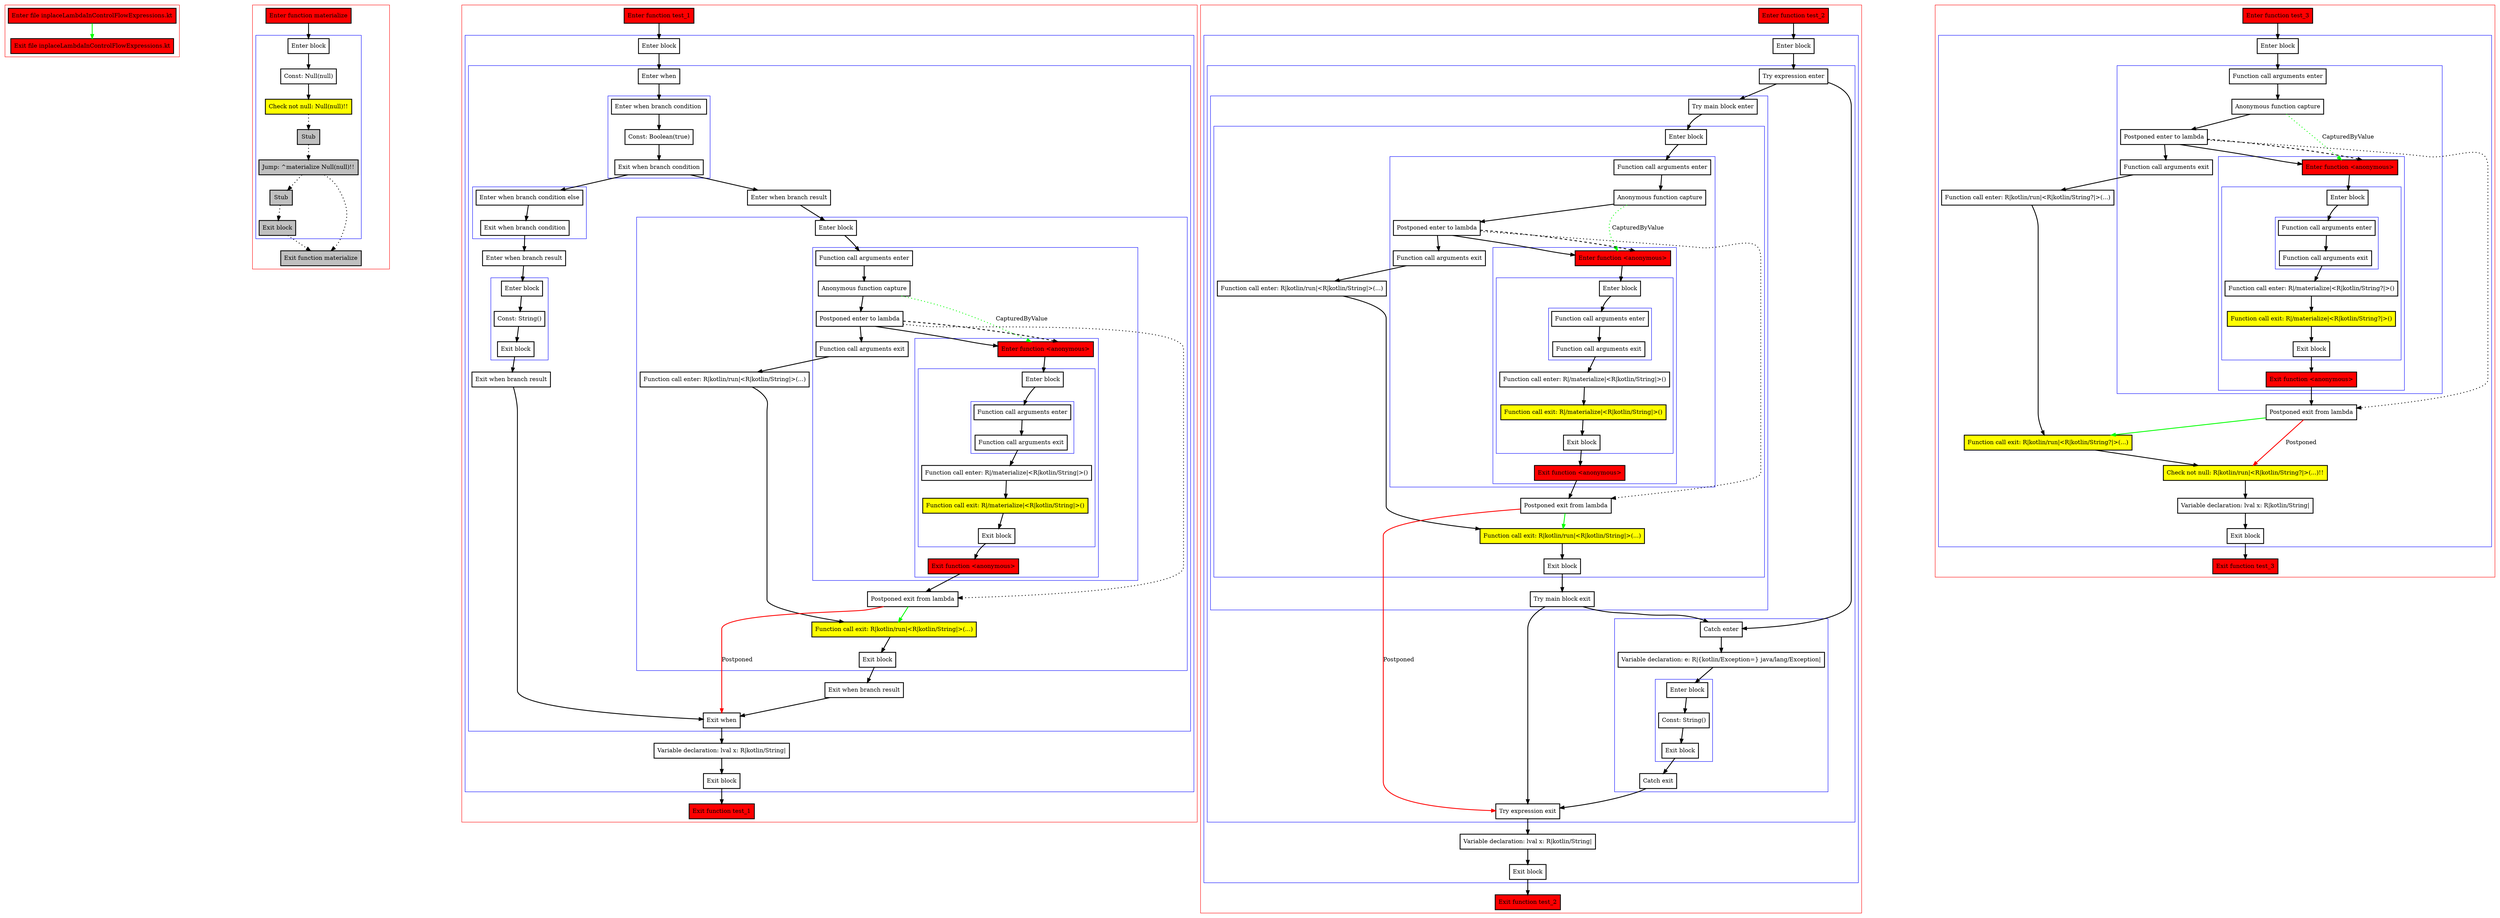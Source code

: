 digraph inplaceLambdaInControlFlowExpressions_kt {
    graph [nodesep=3]
    node [shape=box penwidth=2]
    edge [penwidth=2]

    subgraph cluster_0 {
        color=red
        0 [label="Enter file inplaceLambdaInControlFlowExpressions.kt" style="filled" fillcolor=red];
        1 [label="Exit file inplaceLambdaInControlFlowExpressions.kt" style="filled" fillcolor=red];
    }
    0 -> {1} [color=green];

    subgraph cluster_1 {
        color=red
        2 [label="Enter function materialize" style="filled" fillcolor=red];
        subgraph cluster_2 {
            color=blue
            3 [label="Enter block"];
            4 [label="Const: Null(null)"];
            5 [label="Check not null: Null(null)!!" style="filled" fillcolor=yellow];
            6 [label="Stub" style="filled" fillcolor=gray];
            7 [label="Jump: ^materialize Null(null)!!" style="filled" fillcolor=gray];
            8 [label="Stub" style="filled" fillcolor=gray];
            9 [label="Exit block" style="filled" fillcolor=gray];
        }
        10 [label="Exit function materialize" style="filled" fillcolor=gray];
    }
    2 -> {3};
    3 -> {4};
    4 -> {5};
    5 -> {6} [style=dotted];
    6 -> {7} [style=dotted];
    7 -> {8 10} [style=dotted];
    8 -> {9} [style=dotted];
    9 -> {10} [style=dotted];

    subgraph cluster_3 {
        color=red
        11 [label="Enter function test_1" style="filled" fillcolor=red];
        subgraph cluster_4 {
            color=blue
            12 [label="Enter block"];
            subgraph cluster_5 {
                color=blue
                13 [label="Enter when"];
                subgraph cluster_6 {
                    color=blue
                    14 [label="Enter when branch condition "];
                    15 [label="Const: Boolean(true)"];
                    16 [label="Exit when branch condition"];
                }
                subgraph cluster_7 {
                    color=blue
                    17 [label="Enter when branch condition else"];
                    18 [label="Exit when branch condition"];
                }
                19 [label="Enter when branch result"];
                subgraph cluster_8 {
                    color=blue
                    20 [label="Enter block"];
                    21 [label="Const: String()"];
                    22 [label="Exit block"];
                }
                23 [label="Exit when branch result"];
                24 [label="Enter when branch result"];
                subgraph cluster_9 {
                    color=blue
                    25 [label="Enter block"];
                    subgraph cluster_10 {
                        color=blue
                        26 [label="Function call arguments enter"];
                        27 [label="Anonymous function capture"];
                        28 [label="Postponed enter to lambda"];
                        subgraph cluster_11 {
                            color=blue
                            29 [label="Enter function <anonymous>" style="filled" fillcolor=red];
                            subgraph cluster_12 {
                                color=blue
                                30 [label="Enter block"];
                                subgraph cluster_13 {
                                    color=blue
                                    31 [label="Function call arguments enter"];
                                    32 [label="Function call arguments exit"];
                                }
                                33 [label="Function call enter: R|/materialize|<R|kotlin/String|>()"];
                                34 [label="Function call exit: R|/materialize|<R|kotlin/String|>()" style="filled" fillcolor=yellow];
                                35 [label="Exit block"];
                            }
                            36 [label="Exit function <anonymous>" style="filled" fillcolor=red];
                        }
                        37 [label="Function call arguments exit"];
                    }
                    38 [label="Function call enter: R|kotlin/run|<R|kotlin/String|>(...)"];
                    39 [label="Postponed exit from lambda"];
                    40 [label="Function call exit: R|kotlin/run|<R|kotlin/String|>(...)" style="filled" fillcolor=yellow];
                    41 [label="Exit block"];
                }
                42 [label="Exit when branch result"];
                43 [label="Exit when"];
            }
            44 [label="Variable declaration: lval x: R|kotlin/String|"];
            45 [label="Exit block"];
        }
        46 [label="Exit function test_1" style="filled" fillcolor=red];
    }
    11 -> {12};
    12 -> {13};
    13 -> {14};
    14 -> {15};
    15 -> {16};
    16 -> {17 24};
    17 -> {18};
    18 -> {19};
    19 -> {20};
    20 -> {21};
    21 -> {22};
    22 -> {23};
    23 -> {43};
    24 -> {25};
    25 -> {26};
    26 -> {27};
    27 -> {28};
    27 -> {29} [color=green style=dotted label="CapturedByValue"];
    28 -> {29 37};
    28 -> {39} [style=dotted];
    28 -> {29} [style=dashed];
    29 -> {30};
    30 -> {31};
    31 -> {32};
    32 -> {33};
    33 -> {34};
    34 -> {35};
    35 -> {36};
    36 -> {39};
    37 -> {38};
    38 -> {40};
    39 -> {40} [color=green];
    39 -> {43} [color=red label="Postponed"];
    40 -> {41};
    41 -> {42};
    42 -> {43};
    43 -> {44};
    44 -> {45};
    45 -> {46};

    subgraph cluster_14 {
        color=red
        47 [label="Enter function test_2" style="filled" fillcolor=red];
        subgraph cluster_15 {
            color=blue
            48 [label="Enter block"];
            subgraph cluster_16 {
                color=blue
                49 [label="Try expression enter"];
                subgraph cluster_17 {
                    color=blue
                    50 [label="Try main block enter"];
                    subgraph cluster_18 {
                        color=blue
                        51 [label="Enter block"];
                        subgraph cluster_19 {
                            color=blue
                            52 [label="Function call arguments enter"];
                            53 [label="Anonymous function capture"];
                            54 [label="Postponed enter to lambda"];
                            subgraph cluster_20 {
                                color=blue
                                55 [label="Enter function <anonymous>" style="filled" fillcolor=red];
                                subgraph cluster_21 {
                                    color=blue
                                    56 [label="Enter block"];
                                    subgraph cluster_22 {
                                        color=blue
                                        57 [label="Function call arguments enter"];
                                        58 [label="Function call arguments exit"];
                                    }
                                    59 [label="Function call enter: R|/materialize|<R|kotlin/String|>()"];
                                    60 [label="Function call exit: R|/materialize|<R|kotlin/String|>()" style="filled" fillcolor=yellow];
                                    61 [label="Exit block"];
                                }
                                62 [label="Exit function <anonymous>" style="filled" fillcolor=red];
                            }
                            63 [label="Function call arguments exit"];
                        }
                        64 [label="Function call enter: R|kotlin/run|<R|kotlin/String|>(...)"];
                        65 [label="Postponed exit from lambda"];
                        66 [label="Function call exit: R|kotlin/run|<R|kotlin/String|>(...)" style="filled" fillcolor=yellow];
                        67 [label="Exit block"];
                    }
                    68 [label="Try main block exit"];
                }
                subgraph cluster_23 {
                    color=blue
                    69 [label="Catch enter"];
                    70 [label="Variable declaration: e: R|{kotlin/Exception=} java/lang/Exception|"];
                    subgraph cluster_24 {
                        color=blue
                        71 [label="Enter block"];
                        72 [label="Const: String()"];
                        73 [label="Exit block"];
                    }
                    74 [label="Catch exit"];
                }
                75 [label="Try expression exit"];
            }
            76 [label="Variable declaration: lval x: R|kotlin/String|"];
            77 [label="Exit block"];
        }
        78 [label="Exit function test_2" style="filled" fillcolor=red];
    }
    47 -> {48};
    48 -> {49};
    49 -> {50 69};
    50 -> {51};
    51 -> {52};
    52 -> {53};
    53 -> {54};
    53 -> {55} [color=green style=dotted label="CapturedByValue"];
    54 -> {55 63};
    54 -> {65} [style=dotted];
    54 -> {55} [style=dashed];
    55 -> {56};
    56 -> {57};
    57 -> {58};
    58 -> {59};
    59 -> {60};
    60 -> {61};
    61 -> {62};
    62 -> {65};
    63 -> {64};
    64 -> {66};
    65 -> {66} [color=green];
    65 -> {75} [color=red label="Postponed"];
    66 -> {67};
    67 -> {68};
    68 -> {69 75};
    69 -> {70};
    70 -> {71};
    71 -> {72};
    72 -> {73};
    73 -> {74};
    74 -> {75};
    75 -> {76};
    76 -> {77};
    77 -> {78};

    subgraph cluster_25 {
        color=red
        79 [label="Enter function test_3" style="filled" fillcolor=red];
        subgraph cluster_26 {
            color=blue
            80 [label="Enter block"];
            subgraph cluster_27 {
                color=blue
                81 [label="Function call arguments enter"];
                82 [label="Anonymous function capture"];
                83 [label="Postponed enter to lambda"];
                subgraph cluster_28 {
                    color=blue
                    84 [label="Enter function <anonymous>" style="filled" fillcolor=red];
                    subgraph cluster_29 {
                        color=blue
                        85 [label="Enter block"];
                        subgraph cluster_30 {
                            color=blue
                            86 [label="Function call arguments enter"];
                            87 [label="Function call arguments exit"];
                        }
                        88 [label="Function call enter: R|/materialize|<R|kotlin/String?|>()"];
                        89 [label="Function call exit: R|/materialize|<R|kotlin/String?|>()" style="filled" fillcolor=yellow];
                        90 [label="Exit block"];
                    }
                    91 [label="Exit function <anonymous>" style="filled" fillcolor=red];
                }
                92 [label="Function call arguments exit"];
            }
            93 [label="Function call enter: R|kotlin/run|<R|kotlin/String?|>(...)"];
            94 [label="Postponed exit from lambda"];
            95 [label="Function call exit: R|kotlin/run|<R|kotlin/String?|>(...)" style="filled" fillcolor=yellow];
            96 [label="Check not null: R|kotlin/run|<R|kotlin/String?|>(...)!!" style="filled" fillcolor=yellow];
            97 [label="Variable declaration: lval x: R|kotlin/String|"];
            98 [label="Exit block"];
        }
        99 [label="Exit function test_3" style="filled" fillcolor=red];
    }
    79 -> {80};
    80 -> {81};
    81 -> {82};
    82 -> {83};
    82 -> {84} [color=green style=dotted label="CapturedByValue"];
    83 -> {84 92};
    83 -> {94} [style=dotted];
    83 -> {84} [style=dashed];
    84 -> {85};
    85 -> {86};
    86 -> {87};
    87 -> {88};
    88 -> {89};
    89 -> {90};
    90 -> {91};
    91 -> {94};
    92 -> {93};
    93 -> {95};
    94 -> {95} [color=green];
    94 -> {96} [color=red label="Postponed"];
    95 -> {96};
    96 -> {97};
    97 -> {98};
    98 -> {99};

}
